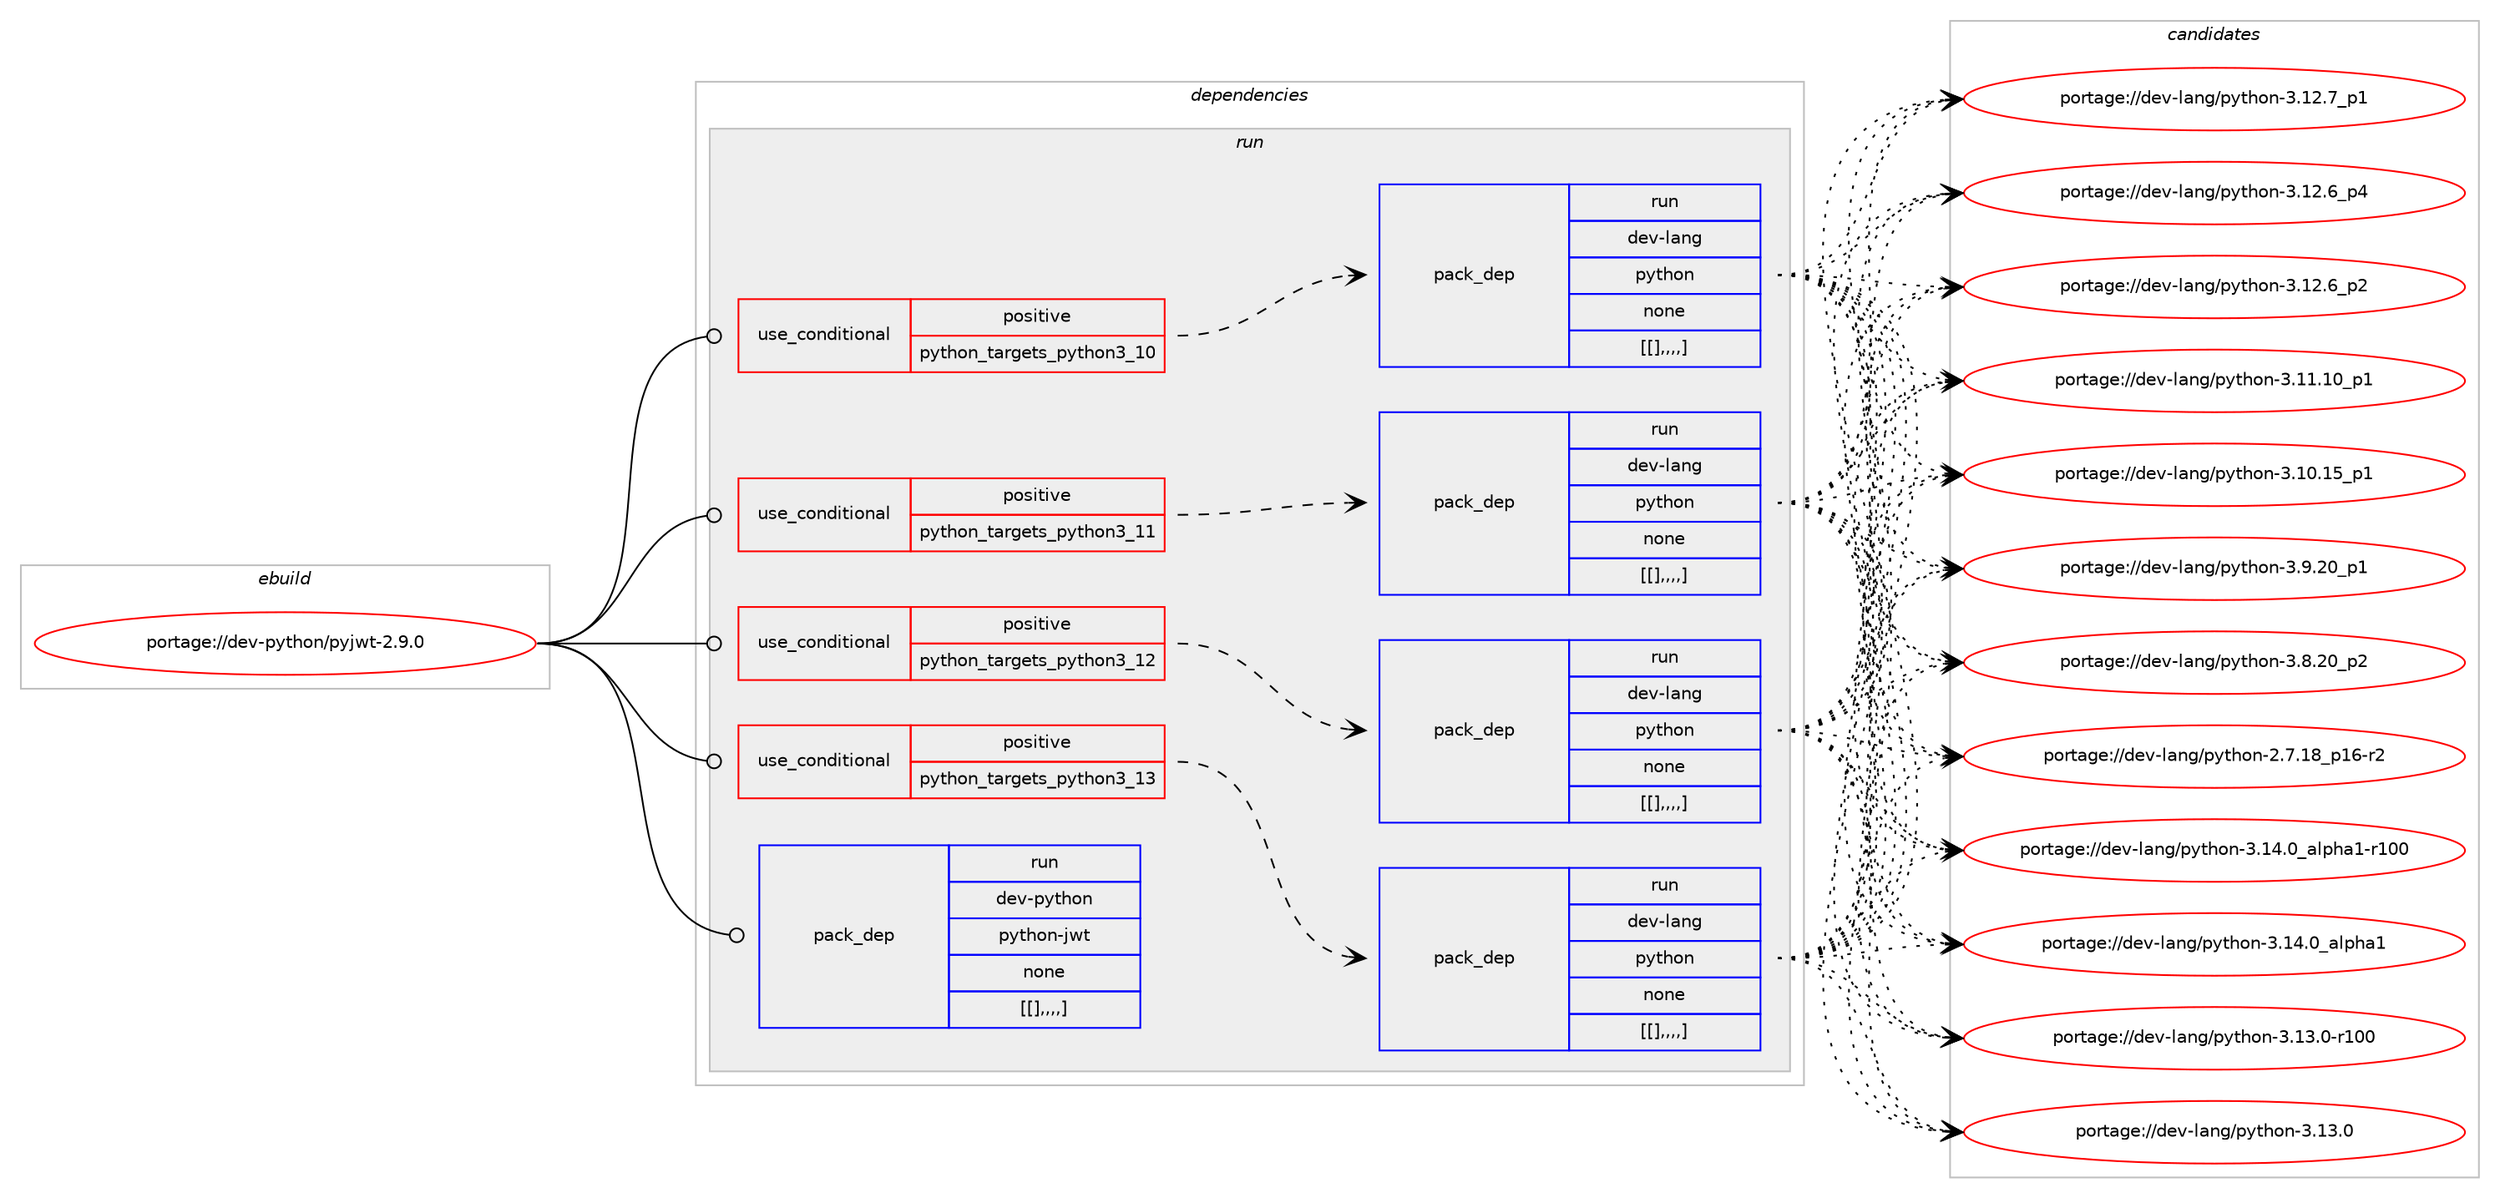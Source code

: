 digraph prolog {

# *************
# Graph options
# *************

newrank=true;
concentrate=true;
compound=true;
graph [rankdir=LR,fontname=Helvetica,fontsize=10,ranksep=1.5];#, ranksep=2.5, nodesep=0.2];
edge  [arrowhead=vee];
node  [fontname=Helvetica,fontsize=10];

# **********
# The ebuild
# **********

subgraph cluster_leftcol {
color=gray;
label=<<i>ebuild</i>>;
id [label="portage://dev-python/pyjwt-2.9.0", color=red, width=4, href="../dev-python/pyjwt-2.9.0.svg"];
}

# ****************
# The dependencies
# ****************

subgraph cluster_midcol {
color=gray;
label=<<i>dependencies</i>>;
subgraph cluster_compile {
fillcolor="#eeeeee";
style=filled;
label=<<i>compile</i>>;
}
subgraph cluster_compileandrun {
fillcolor="#eeeeee";
style=filled;
label=<<i>compile and run</i>>;
}
subgraph cluster_run {
fillcolor="#eeeeee";
style=filled;
label=<<i>run</i>>;
subgraph cond39662 {
dependency163500 [label=<<TABLE BORDER="0" CELLBORDER="1" CELLSPACING="0" CELLPADDING="4"><TR><TD ROWSPAN="3" CELLPADDING="10">use_conditional</TD></TR><TR><TD>positive</TD></TR><TR><TD>python_targets_python3_10</TD></TR></TABLE>>, shape=none, color=red];
subgraph pack122522 {
dependency163524 [label=<<TABLE BORDER="0" CELLBORDER="1" CELLSPACING="0" CELLPADDING="4" WIDTH="220"><TR><TD ROWSPAN="6" CELLPADDING="30">pack_dep</TD></TR><TR><TD WIDTH="110">run</TD></TR><TR><TD>dev-lang</TD></TR><TR><TD>python</TD></TR><TR><TD>none</TD></TR><TR><TD>[[],,,,]</TD></TR></TABLE>>, shape=none, color=blue];
}
dependency163500:e -> dependency163524:w [weight=20,style="dashed",arrowhead="vee"];
}
id:e -> dependency163500:w [weight=20,style="solid",arrowhead="odot"];
subgraph cond39680 {
dependency163575 [label=<<TABLE BORDER="0" CELLBORDER="1" CELLSPACING="0" CELLPADDING="4"><TR><TD ROWSPAN="3" CELLPADDING="10">use_conditional</TD></TR><TR><TD>positive</TD></TR><TR><TD>python_targets_python3_11</TD></TR></TABLE>>, shape=none, color=red];
subgraph pack122565 {
dependency163577 [label=<<TABLE BORDER="0" CELLBORDER="1" CELLSPACING="0" CELLPADDING="4" WIDTH="220"><TR><TD ROWSPAN="6" CELLPADDING="30">pack_dep</TD></TR><TR><TD WIDTH="110">run</TD></TR><TR><TD>dev-lang</TD></TR><TR><TD>python</TD></TR><TR><TD>none</TD></TR><TR><TD>[[],,,,]</TD></TR></TABLE>>, shape=none, color=blue];
}
dependency163575:e -> dependency163577:w [weight=20,style="dashed",arrowhead="vee"];
}
id:e -> dependency163575:w [weight=20,style="solid",arrowhead="odot"];
subgraph cond39730 {
dependency163676 [label=<<TABLE BORDER="0" CELLBORDER="1" CELLSPACING="0" CELLPADDING="4"><TR><TD ROWSPAN="3" CELLPADDING="10">use_conditional</TD></TR><TR><TD>positive</TD></TR><TR><TD>python_targets_python3_12</TD></TR></TABLE>>, shape=none, color=red];
subgraph pack122676 {
dependency163846 [label=<<TABLE BORDER="0" CELLBORDER="1" CELLSPACING="0" CELLPADDING="4" WIDTH="220"><TR><TD ROWSPAN="6" CELLPADDING="30">pack_dep</TD></TR><TR><TD WIDTH="110">run</TD></TR><TR><TD>dev-lang</TD></TR><TR><TD>python</TD></TR><TR><TD>none</TD></TR><TR><TD>[[],,,,]</TD></TR></TABLE>>, shape=none, color=blue];
}
dependency163676:e -> dependency163846:w [weight=20,style="dashed",arrowhead="vee"];
}
id:e -> dependency163676:w [weight=20,style="solid",arrowhead="odot"];
subgraph cond39813 {
dependency163877 [label=<<TABLE BORDER="0" CELLBORDER="1" CELLSPACING="0" CELLPADDING="4"><TR><TD ROWSPAN="3" CELLPADDING="10">use_conditional</TD></TR><TR><TD>positive</TD></TR><TR><TD>python_targets_python3_13</TD></TR></TABLE>>, shape=none, color=red];
subgraph pack122754 {
dependency163915 [label=<<TABLE BORDER="0" CELLBORDER="1" CELLSPACING="0" CELLPADDING="4" WIDTH="220"><TR><TD ROWSPAN="6" CELLPADDING="30">pack_dep</TD></TR><TR><TD WIDTH="110">run</TD></TR><TR><TD>dev-lang</TD></TR><TR><TD>python</TD></TR><TR><TD>none</TD></TR><TR><TD>[[],,,,]</TD></TR></TABLE>>, shape=none, color=blue];
}
dependency163877:e -> dependency163915:w [weight=20,style="dashed",arrowhead="vee"];
}
id:e -> dependency163877:w [weight=20,style="solid",arrowhead="odot"];
subgraph pack122758 {
dependency163939 [label=<<TABLE BORDER="0" CELLBORDER="1" CELLSPACING="0" CELLPADDING="4" WIDTH="220"><TR><TD ROWSPAN="6" CELLPADDING="30">pack_dep</TD></TR><TR><TD WIDTH="110">run</TD></TR><TR><TD>dev-python</TD></TR><TR><TD>python-jwt</TD></TR><TR><TD>none</TD></TR><TR><TD>[[],,,,]</TD></TR></TABLE>>, shape=none, color=blue];
}
id:e -> dependency163939:w [weight=20,style="solid",arrowhead="odot"];
}
}

# **************
# The candidates
# **************

subgraph cluster_choices {
rank=same;
color=gray;
label=<<i>candidates</i>>;

subgraph choice122519 {
color=black;
nodesep=1;
choice100101118451089711010347112121116104111110455146495246489597108112104974945114494848 [label="portage://dev-lang/python-3.14.0_alpha1-r100", color=red, width=4,href="../dev-lang/python-3.14.0_alpha1-r100.svg"];
choice1001011184510897110103471121211161041111104551464952464895971081121049749 [label="portage://dev-lang/python-3.14.0_alpha1", color=red, width=4,href="../dev-lang/python-3.14.0_alpha1.svg"];
choice1001011184510897110103471121211161041111104551464951464845114494848 [label="portage://dev-lang/python-3.13.0-r100", color=red, width=4,href="../dev-lang/python-3.13.0-r100.svg"];
choice10010111845108971101034711212111610411111045514649514648 [label="portage://dev-lang/python-3.13.0", color=red, width=4,href="../dev-lang/python-3.13.0.svg"];
choice100101118451089711010347112121116104111110455146495046559511249 [label="portage://dev-lang/python-3.12.7_p1", color=red, width=4,href="../dev-lang/python-3.12.7_p1.svg"];
choice100101118451089711010347112121116104111110455146495046549511252 [label="portage://dev-lang/python-3.12.6_p4", color=red, width=4,href="../dev-lang/python-3.12.6_p4.svg"];
choice100101118451089711010347112121116104111110455146495046549511250 [label="portage://dev-lang/python-3.12.6_p2", color=red, width=4,href="../dev-lang/python-3.12.6_p2.svg"];
choice10010111845108971101034711212111610411111045514649494649489511249 [label="portage://dev-lang/python-3.11.10_p1", color=red, width=4,href="../dev-lang/python-3.11.10_p1.svg"];
choice10010111845108971101034711212111610411111045514649484649539511249 [label="portage://dev-lang/python-3.10.15_p1", color=red, width=4,href="../dev-lang/python-3.10.15_p1.svg"];
choice100101118451089711010347112121116104111110455146574650489511249 [label="portage://dev-lang/python-3.9.20_p1", color=red, width=4,href="../dev-lang/python-3.9.20_p1.svg"];
choice100101118451089711010347112121116104111110455146564650489511250 [label="portage://dev-lang/python-3.8.20_p2", color=red, width=4,href="../dev-lang/python-3.8.20_p2.svg"];
choice100101118451089711010347112121116104111110455046554649569511249544511450 [label="portage://dev-lang/python-2.7.18_p16-r2", color=red, width=4,href="../dev-lang/python-2.7.18_p16-r2.svg"];
dependency163524:e -> choice100101118451089711010347112121116104111110455146495246489597108112104974945114494848:w [style=dotted,weight="100"];
dependency163524:e -> choice1001011184510897110103471121211161041111104551464952464895971081121049749:w [style=dotted,weight="100"];
dependency163524:e -> choice1001011184510897110103471121211161041111104551464951464845114494848:w [style=dotted,weight="100"];
dependency163524:e -> choice10010111845108971101034711212111610411111045514649514648:w [style=dotted,weight="100"];
dependency163524:e -> choice100101118451089711010347112121116104111110455146495046559511249:w [style=dotted,weight="100"];
dependency163524:e -> choice100101118451089711010347112121116104111110455146495046549511252:w [style=dotted,weight="100"];
dependency163524:e -> choice100101118451089711010347112121116104111110455146495046549511250:w [style=dotted,weight="100"];
dependency163524:e -> choice10010111845108971101034711212111610411111045514649494649489511249:w [style=dotted,weight="100"];
dependency163524:e -> choice10010111845108971101034711212111610411111045514649484649539511249:w [style=dotted,weight="100"];
dependency163524:e -> choice100101118451089711010347112121116104111110455146574650489511249:w [style=dotted,weight="100"];
dependency163524:e -> choice100101118451089711010347112121116104111110455146564650489511250:w [style=dotted,weight="100"];
dependency163524:e -> choice100101118451089711010347112121116104111110455046554649569511249544511450:w [style=dotted,weight="100"];
}
subgraph choice122522 {
color=black;
nodesep=1;
choice100101118451089711010347112121116104111110455146495246489597108112104974945114494848 [label="portage://dev-lang/python-3.14.0_alpha1-r100", color=red, width=4,href="../dev-lang/python-3.14.0_alpha1-r100.svg"];
choice1001011184510897110103471121211161041111104551464952464895971081121049749 [label="portage://dev-lang/python-3.14.0_alpha1", color=red, width=4,href="../dev-lang/python-3.14.0_alpha1.svg"];
choice1001011184510897110103471121211161041111104551464951464845114494848 [label="portage://dev-lang/python-3.13.0-r100", color=red, width=4,href="../dev-lang/python-3.13.0-r100.svg"];
choice10010111845108971101034711212111610411111045514649514648 [label="portage://dev-lang/python-3.13.0", color=red, width=4,href="../dev-lang/python-3.13.0.svg"];
choice100101118451089711010347112121116104111110455146495046559511249 [label="portage://dev-lang/python-3.12.7_p1", color=red, width=4,href="../dev-lang/python-3.12.7_p1.svg"];
choice100101118451089711010347112121116104111110455146495046549511252 [label="portage://dev-lang/python-3.12.6_p4", color=red, width=4,href="../dev-lang/python-3.12.6_p4.svg"];
choice100101118451089711010347112121116104111110455146495046549511250 [label="portage://dev-lang/python-3.12.6_p2", color=red, width=4,href="../dev-lang/python-3.12.6_p2.svg"];
choice10010111845108971101034711212111610411111045514649494649489511249 [label="portage://dev-lang/python-3.11.10_p1", color=red, width=4,href="../dev-lang/python-3.11.10_p1.svg"];
choice10010111845108971101034711212111610411111045514649484649539511249 [label="portage://dev-lang/python-3.10.15_p1", color=red, width=4,href="../dev-lang/python-3.10.15_p1.svg"];
choice100101118451089711010347112121116104111110455146574650489511249 [label="portage://dev-lang/python-3.9.20_p1", color=red, width=4,href="../dev-lang/python-3.9.20_p1.svg"];
choice100101118451089711010347112121116104111110455146564650489511250 [label="portage://dev-lang/python-3.8.20_p2", color=red, width=4,href="../dev-lang/python-3.8.20_p2.svg"];
choice100101118451089711010347112121116104111110455046554649569511249544511450 [label="portage://dev-lang/python-2.7.18_p16-r2", color=red, width=4,href="../dev-lang/python-2.7.18_p16-r2.svg"];
dependency163577:e -> choice100101118451089711010347112121116104111110455146495246489597108112104974945114494848:w [style=dotted,weight="100"];
dependency163577:e -> choice1001011184510897110103471121211161041111104551464952464895971081121049749:w [style=dotted,weight="100"];
dependency163577:e -> choice1001011184510897110103471121211161041111104551464951464845114494848:w [style=dotted,weight="100"];
dependency163577:e -> choice10010111845108971101034711212111610411111045514649514648:w [style=dotted,weight="100"];
dependency163577:e -> choice100101118451089711010347112121116104111110455146495046559511249:w [style=dotted,weight="100"];
dependency163577:e -> choice100101118451089711010347112121116104111110455146495046549511252:w [style=dotted,weight="100"];
dependency163577:e -> choice100101118451089711010347112121116104111110455146495046549511250:w [style=dotted,weight="100"];
dependency163577:e -> choice10010111845108971101034711212111610411111045514649494649489511249:w [style=dotted,weight="100"];
dependency163577:e -> choice10010111845108971101034711212111610411111045514649484649539511249:w [style=dotted,weight="100"];
dependency163577:e -> choice100101118451089711010347112121116104111110455146574650489511249:w [style=dotted,weight="100"];
dependency163577:e -> choice100101118451089711010347112121116104111110455146564650489511250:w [style=dotted,weight="100"];
dependency163577:e -> choice100101118451089711010347112121116104111110455046554649569511249544511450:w [style=dotted,weight="100"];
}
subgraph choice122544 {
color=black;
nodesep=1;
choice100101118451089711010347112121116104111110455146495246489597108112104974945114494848 [label="portage://dev-lang/python-3.14.0_alpha1-r100", color=red, width=4,href="../dev-lang/python-3.14.0_alpha1-r100.svg"];
choice1001011184510897110103471121211161041111104551464952464895971081121049749 [label="portage://dev-lang/python-3.14.0_alpha1", color=red, width=4,href="../dev-lang/python-3.14.0_alpha1.svg"];
choice1001011184510897110103471121211161041111104551464951464845114494848 [label="portage://dev-lang/python-3.13.0-r100", color=red, width=4,href="../dev-lang/python-3.13.0-r100.svg"];
choice10010111845108971101034711212111610411111045514649514648 [label="portage://dev-lang/python-3.13.0", color=red, width=4,href="../dev-lang/python-3.13.0.svg"];
choice100101118451089711010347112121116104111110455146495046559511249 [label="portage://dev-lang/python-3.12.7_p1", color=red, width=4,href="../dev-lang/python-3.12.7_p1.svg"];
choice100101118451089711010347112121116104111110455146495046549511252 [label="portage://dev-lang/python-3.12.6_p4", color=red, width=4,href="../dev-lang/python-3.12.6_p4.svg"];
choice100101118451089711010347112121116104111110455146495046549511250 [label="portage://dev-lang/python-3.12.6_p2", color=red, width=4,href="../dev-lang/python-3.12.6_p2.svg"];
choice10010111845108971101034711212111610411111045514649494649489511249 [label="portage://dev-lang/python-3.11.10_p1", color=red, width=4,href="../dev-lang/python-3.11.10_p1.svg"];
choice10010111845108971101034711212111610411111045514649484649539511249 [label="portage://dev-lang/python-3.10.15_p1", color=red, width=4,href="../dev-lang/python-3.10.15_p1.svg"];
choice100101118451089711010347112121116104111110455146574650489511249 [label="portage://dev-lang/python-3.9.20_p1", color=red, width=4,href="../dev-lang/python-3.9.20_p1.svg"];
choice100101118451089711010347112121116104111110455146564650489511250 [label="portage://dev-lang/python-3.8.20_p2", color=red, width=4,href="../dev-lang/python-3.8.20_p2.svg"];
choice100101118451089711010347112121116104111110455046554649569511249544511450 [label="portage://dev-lang/python-2.7.18_p16-r2", color=red, width=4,href="../dev-lang/python-2.7.18_p16-r2.svg"];
dependency163846:e -> choice100101118451089711010347112121116104111110455146495246489597108112104974945114494848:w [style=dotted,weight="100"];
dependency163846:e -> choice1001011184510897110103471121211161041111104551464952464895971081121049749:w [style=dotted,weight="100"];
dependency163846:e -> choice1001011184510897110103471121211161041111104551464951464845114494848:w [style=dotted,weight="100"];
dependency163846:e -> choice10010111845108971101034711212111610411111045514649514648:w [style=dotted,weight="100"];
dependency163846:e -> choice100101118451089711010347112121116104111110455146495046559511249:w [style=dotted,weight="100"];
dependency163846:e -> choice100101118451089711010347112121116104111110455146495046549511252:w [style=dotted,weight="100"];
dependency163846:e -> choice100101118451089711010347112121116104111110455146495046549511250:w [style=dotted,weight="100"];
dependency163846:e -> choice10010111845108971101034711212111610411111045514649494649489511249:w [style=dotted,weight="100"];
dependency163846:e -> choice10010111845108971101034711212111610411111045514649484649539511249:w [style=dotted,weight="100"];
dependency163846:e -> choice100101118451089711010347112121116104111110455146574650489511249:w [style=dotted,weight="100"];
dependency163846:e -> choice100101118451089711010347112121116104111110455146564650489511250:w [style=dotted,weight="100"];
dependency163846:e -> choice100101118451089711010347112121116104111110455046554649569511249544511450:w [style=dotted,weight="100"];
}
subgraph choice122549 {
color=black;
nodesep=1;
choice100101118451089711010347112121116104111110455146495246489597108112104974945114494848 [label="portage://dev-lang/python-3.14.0_alpha1-r100", color=red, width=4,href="../dev-lang/python-3.14.0_alpha1-r100.svg"];
choice1001011184510897110103471121211161041111104551464952464895971081121049749 [label="portage://dev-lang/python-3.14.0_alpha1", color=red, width=4,href="../dev-lang/python-3.14.0_alpha1.svg"];
choice1001011184510897110103471121211161041111104551464951464845114494848 [label="portage://dev-lang/python-3.13.0-r100", color=red, width=4,href="../dev-lang/python-3.13.0-r100.svg"];
choice10010111845108971101034711212111610411111045514649514648 [label="portage://dev-lang/python-3.13.0", color=red, width=4,href="../dev-lang/python-3.13.0.svg"];
choice100101118451089711010347112121116104111110455146495046559511249 [label="portage://dev-lang/python-3.12.7_p1", color=red, width=4,href="../dev-lang/python-3.12.7_p1.svg"];
choice100101118451089711010347112121116104111110455146495046549511252 [label="portage://dev-lang/python-3.12.6_p4", color=red, width=4,href="../dev-lang/python-3.12.6_p4.svg"];
choice100101118451089711010347112121116104111110455146495046549511250 [label="portage://dev-lang/python-3.12.6_p2", color=red, width=4,href="../dev-lang/python-3.12.6_p2.svg"];
choice10010111845108971101034711212111610411111045514649494649489511249 [label="portage://dev-lang/python-3.11.10_p1", color=red, width=4,href="../dev-lang/python-3.11.10_p1.svg"];
choice10010111845108971101034711212111610411111045514649484649539511249 [label="portage://dev-lang/python-3.10.15_p1", color=red, width=4,href="../dev-lang/python-3.10.15_p1.svg"];
choice100101118451089711010347112121116104111110455146574650489511249 [label="portage://dev-lang/python-3.9.20_p1", color=red, width=4,href="../dev-lang/python-3.9.20_p1.svg"];
choice100101118451089711010347112121116104111110455146564650489511250 [label="portage://dev-lang/python-3.8.20_p2", color=red, width=4,href="../dev-lang/python-3.8.20_p2.svg"];
choice100101118451089711010347112121116104111110455046554649569511249544511450 [label="portage://dev-lang/python-2.7.18_p16-r2", color=red, width=4,href="../dev-lang/python-2.7.18_p16-r2.svg"];
dependency163915:e -> choice100101118451089711010347112121116104111110455146495246489597108112104974945114494848:w [style=dotted,weight="100"];
dependency163915:e -> choice1001011184510897110103471121211161041111104551464952464895971081121049749:w [style=dotted,weight="100"];
dependency163915:e -> choice1001011184510897110103471121211161041111104551464951464845114494848:w [style=dotted,weight="100"];
dependency163915:e -> choice10010111845108971101034711212111610411111045514649514648:w [style=dotted,weight="100"];
dependency163915:e -> choice100101118451089711010347112121116104111110455146495046559511249:w [style=dotted,weight="100"];
dependency163915:e -> choice100101118451089711010347112121116104111110455146495046549511252:w [style=dotted,weight="100"];
dependency163915:e -> choice100101118451089711010347112121116104111110455146495046549511250:w [style=dotted,weight="100"];
dependency163915:e -> choice10010111845108971101034711212111610411111045514649494649489511249:w [style=dotted,weight="100"];
dependency163915:e -> choice10010111845108971101034711212111610411111045514649484649539511249:w [style=dotted,weight="100"];
dependency163915:e -> choice100101118451089711010347112121116104111110455146574650489511249:w [style=dotted,weight="100"];
dependency163915:e -> choice100101118451089711010347112121116104111110455146564650489511250:w [style=dotted,weight="100"];
dependency163915:e -> choice100101118451089711010347112121116104111110455046554649569511249544511450:w [style=dotted,weight="100"];
}
subgraph choice122562 {
color=black;
nodesep=1;
}
}

}
